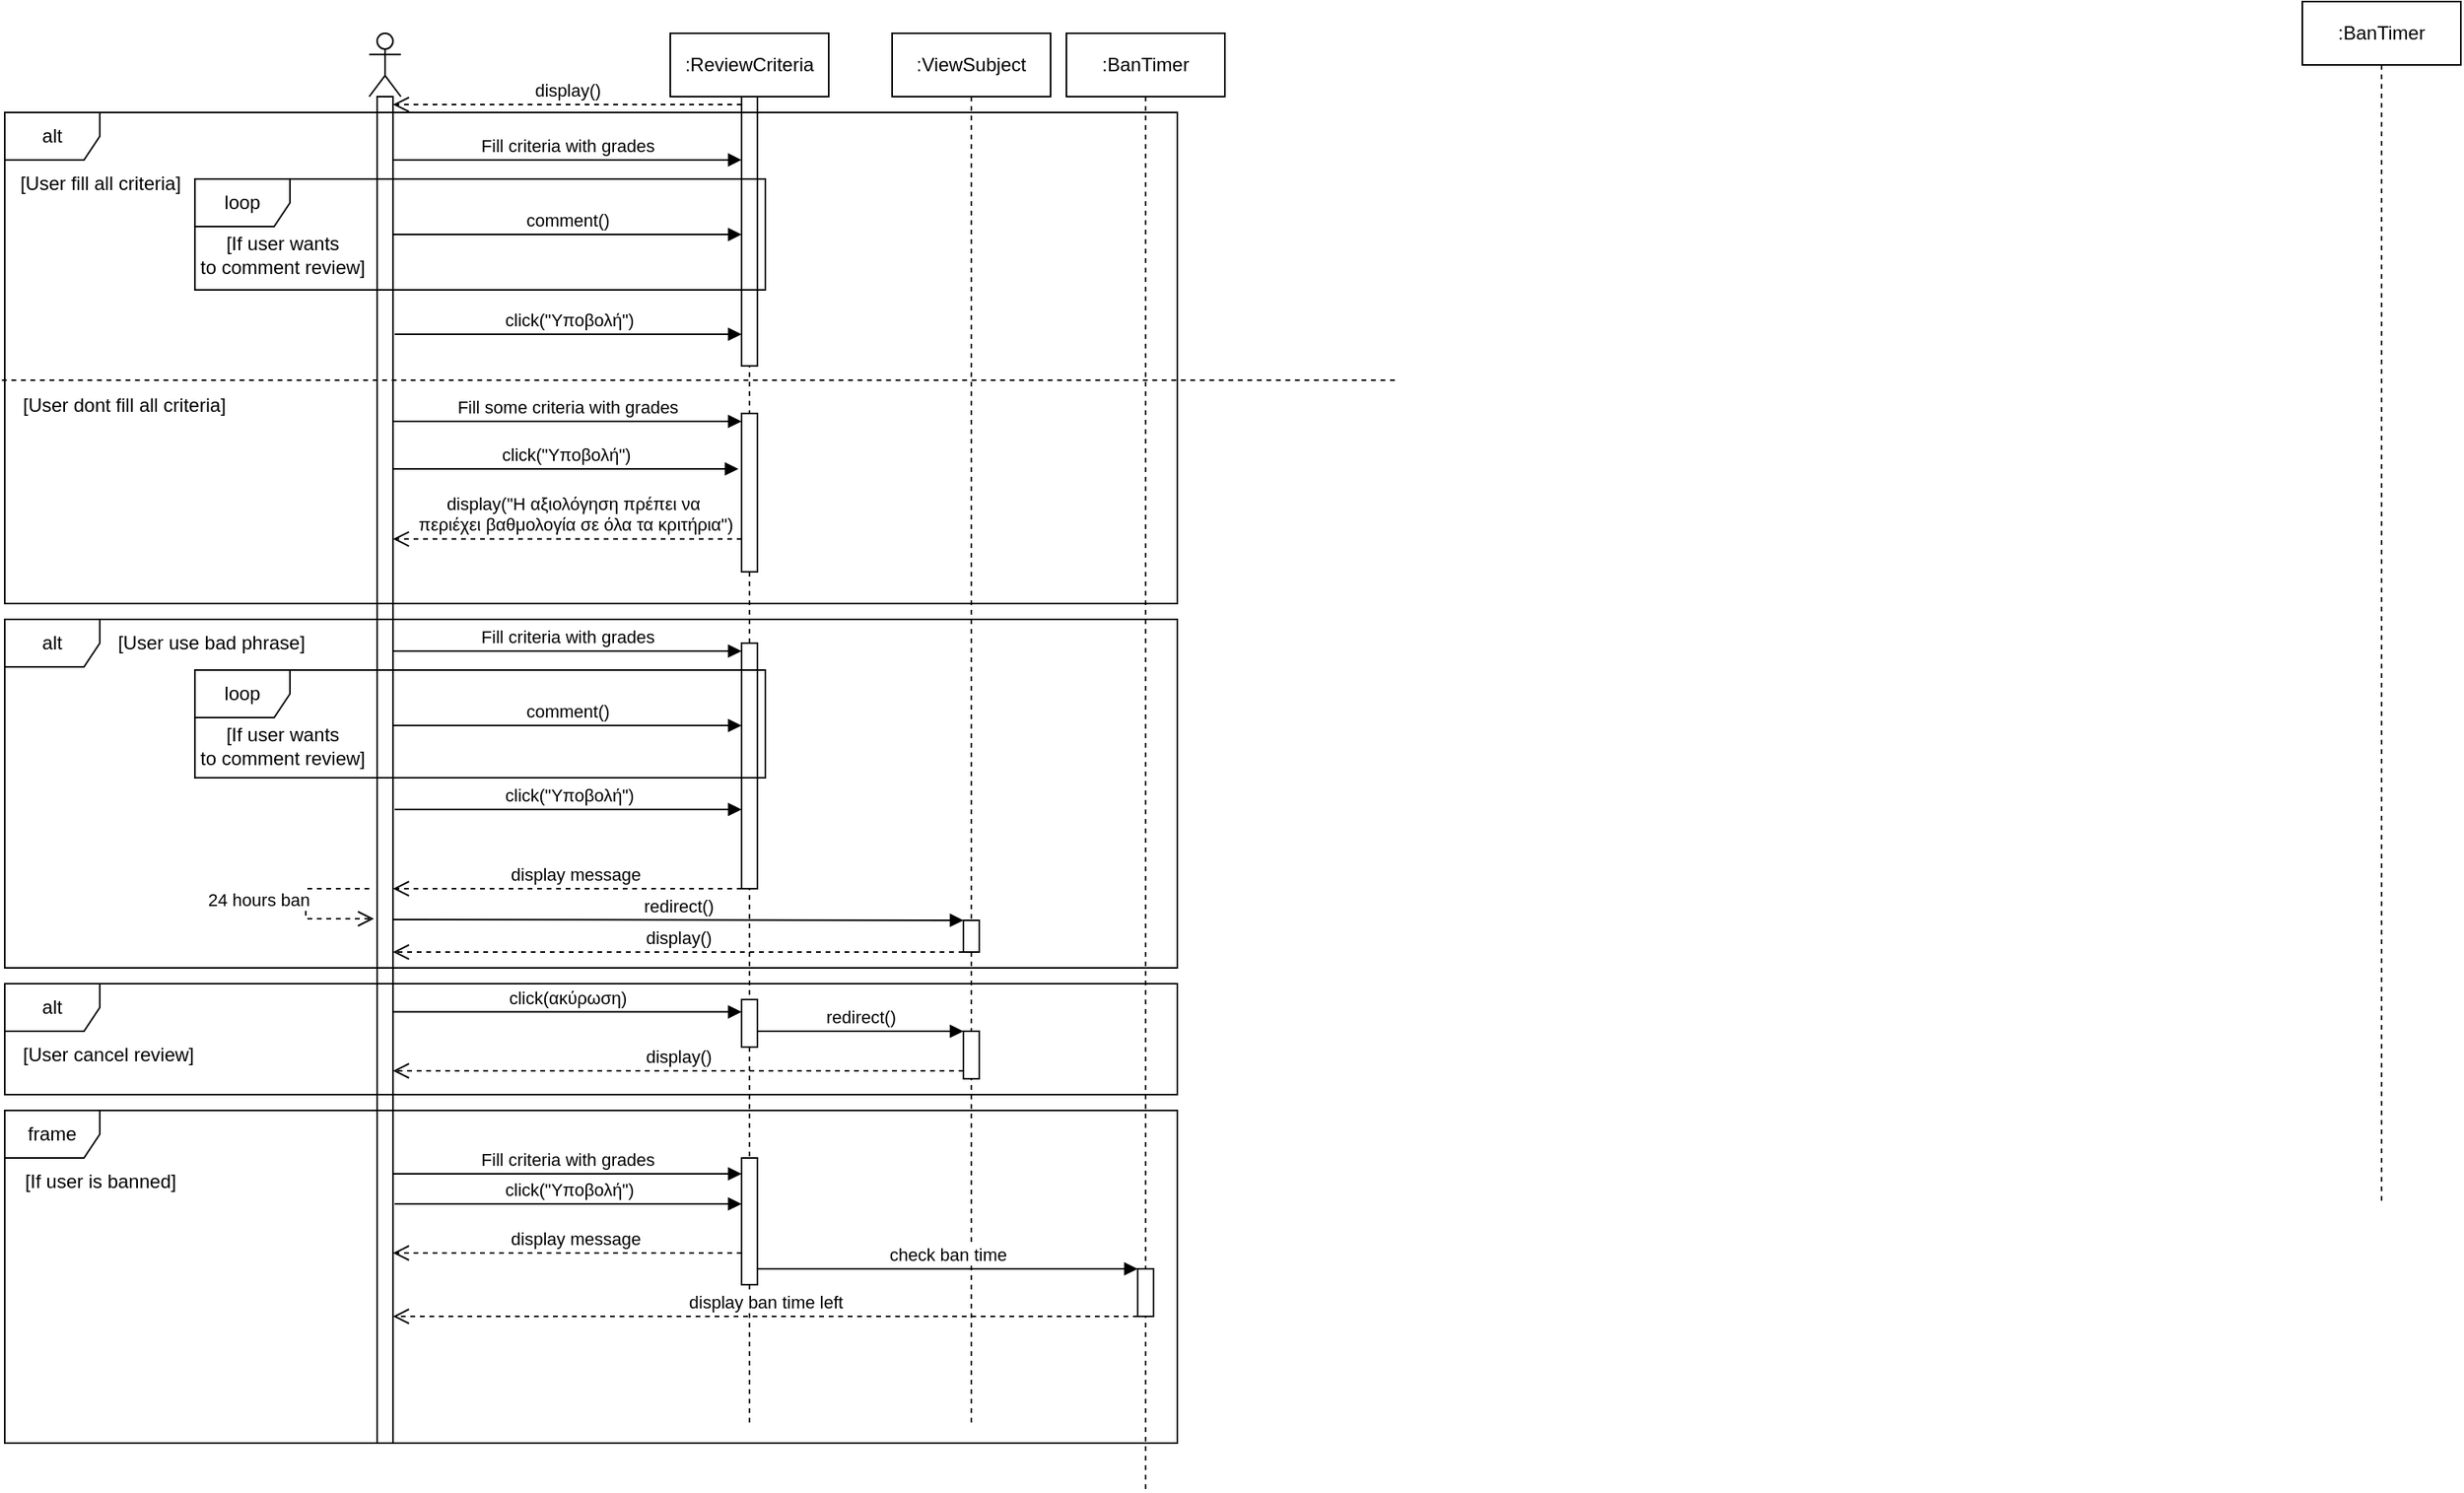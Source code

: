 <mxfile version="27.0.5">
  <diagram name="Σελίδα-1" id="O-57SSt9pnD7He-_IGeL">
    <mxGraphModel dx="1586" dy="1102" grid="1" gridSize="10" guides="1" tooltips="1" connect="1" arrows="1" fold="1" page="1" pageScale="1" pageWidth="827" pageHeight="1169" math="0" shadow="0" adaptiveColors="none">
      <root>
        <mxCell id="0" />
        <mxCell id="1" parent="0" />
        <mxCell id="s1mqWYItzY3ketY3jQhb-1" value="" style="shape=umlLifeline;perimeter=lifelinePerimeter;whiteSpace=wrap;html=1;container=1;dropTarget=0;collapsible=0;recursiveResize=0;outlineConnect=0;portConstraint=eastwest;newEdgeStyle={&quot;curved&quot;:0,&quot;rounded&quot;:0};participant=umlActor;" parent="1" vertex="1">
          <mxGeometry x="110" y="160" width="20" height="890" as="geometry" />
        </mxCell>
        <mxCell id="s1mqWYItzY3ketY3jQhb-5" value="" style="html=1;points=[[0,0,0,0,5],[0,1,0,0,-5],[1,0,0,0,5],[1,1,0,0,-5]];perimeter=orthogonalPerimeter;outlineConnect=0;targetShapes=umlLifeline;portConstraint=eastwest;newEdgeStyle={&quot;curved&quot;:0,&quot;rounded&quot;:0};" parent="s1mqWYItzY3ketY3jQhb-1" vertex="1">
          <mxGeometry x="5" y="40" width="10" height="850" as="geometry" />
        </mxCell>
        <mxCell id="s1mqWYItzY3ketY3jQhb-2" value=":ReviewCriteria" style="shape=umlLifeline;perimeter=lifelinePerimeter;whiteSpace=wrap;html=1;container=1;dropTarget=0;collapsible=0;recursiveResize=0;outlineConnect=0;portConstraint=eastwest;newEdgeStyle={&quot;curved&quot;:0,&quot;rounded&quot;:0};" parent="1" vertex="1">
          <mxGeometry x="300" y="160" width="100" height="880" as="geometry" />
        </mxCell>
        <mxCell id="s1mqWYItzY3ketY3jQhb-6" value="" style="html=1;points=[[0,0,0,0,5],[0,1,0,0,-5],[1,0,0,0,5],[1,1,0,0,-5]];perimeter=orthogonalPerimeter;outlineConnect=0;targetShapes=umlLifeline;portConstraint=eastwest;newEdgeStyle={&quot;curved&quot;:0,&quot;rounded&quot;:0};" parent="s1mqWYItzY3ketY3jQhb-2" vertex="1">
          <mxGeometry x="45" y="40" width="10" height="170" as="geometry" />
        </mxCell>
        <mxCell id="s1mqWYItzY3ketY3jQhb-8" value="loop" style="shape=umlFrame;whiteSpace=wrap;html=1;pointerEvents=0;" parent="s1mqWYItzY3ketY3jQhb-2" vertex="1">
          <mxGeometry x="-300" y="92" width="360" height="70" as="geometry" />
        </mxCell>
        <mxCell id="s1mqWYItzY3ketY3jQhb-33" value="" style="html=1;points=[[0,0,0,0,5],[0,1,0,0,-5],[1,0,0,0,5],[1,1,0,0,-5]];perimeter=orthogonalPerimeter;outlineConnect=0;targetShapes=umlLifeline;portConstraint=eastwest;newEdgeStyle={&quot;curved&quot;:0,&quot;rounded&quot;:0};" parent="s1mqWYItzY3ketY3jQhb-2" vertex="1">
          <mxGeometry x="45" y="385" width="10" height="155" as="geometry" />
        </mxCell>
        <mxCell id="AigPq1cH0oKoIdTONQSE-9" value="" style="html=1;points=[[0,0,0,0,5],[0,1,0,0,-5],[1,0,0,0,5],[1,1,0,0,-5]];perimeter=orthogonalPerimeter;outlineConnect=0;targetShapes=umlLifeline;portConstraint=eastwest;newEdgeStyle={&quot;curved&quot;:0,&quot;rounded&quot;:0};" parent="s1mqWYItzY3ketY3jQhb-2" vertex="1">
          <mxGeometry x="45" y="710" width="10" height="80" as="geometry" />
        </mxCell>
        <mxCell id="s1mqWYItzY3ketY3jQhb-12" value=":ViewSubject" style="shape=umlLifeline;perimeter=lifelinePerimeter;whiteSpace=wrap;html=1;container=1;dropTarget=0;collapsible=0;recursiveResize=0;outlineConnect=0;portConstraint=eastwest;newEdgeStyle={&quot;curved&quot;:0,&quot;rounded&quot;:0};" parent="1" vertex="1">
          <mxGeometry x="440" y="160" width="100" height="880" as="geometry" />
        </mxCell>
        <mxCell id="s1mqWYItzY3ketY3jQhb-15" value="alt" style="shape=umlFrame;whiteSpace=wrap;html=1;pointerEvents=0;" parent="1" vertex="1">
          <mxGeometry x="-120" y="210" width="740" height="310" as="geometry" />
        </mxCell>
        <mxCell id="s1mqWYItzY3ketY3jQhb-16" value="[User dont fill all criteria]" style="text;html=1;align=center;verticalAlign=middle;resizable=0;points=[];autosize=1;strokeColor=none;fillColor=none;" parent="1" vertex="1">
          <mxGeometry x="-120" y="380" width="150" height="30" as="geometry" />
        </mxCell>
        <mxCell id="s1mqWYItzY3ketY3jQhb-17" value="click(&quot;Υποβολή&quot;)" style="html=1;verticalAlign=bottom;endArrow=block;curved=0;rounded=0;exitX=1.1;exitY=0.201;exitDx=0;exitDy=0;exitPerimeter=0;" parent="1" target="s1mqWYItzY3ketY3jQhb-6" edge="1">
          <mxGeometry width="80" relative="1" as="geometry">
            <mxPoint x="126" y="350.0" as="sourcePoint" />
            <mxPoint x="285" y="350.0" as="targetPoint" />
          </mxGeometry>
        </mxCell>
        <mxCell id="s1mqWYItzY3ketY3jQhb-9" value="[If user wants&lt;div&gt;to comment review]&lt;/div&gt;" style="text;html=1;align=center;verticalAlign=middle;resizable=0;points=[];autosize=1;strokeColor=none;fillColor=none;" parent="1" vertex="1">
          <mxGeometry x="-10" y="280" width="130" height="40" as="geometry" />
        </mxCell>
        <mxCell id="s1mqWYItzY3ketY3jQhb-10" value="comment()" style="html=1;verticalAlign=bottom;endArrow=block;curved=0;rounded=0;entryX=0;entryY=0.512;entryDx=0;entryDy=0;entryPerimeter=0;" parent="1" source="s1mqWYItzY3ketY3jQhb-5" target="s1mqWYItzY3ketY3jQhb-6" edge="1">
          <mxGeometry width="80" relative="1" as="geometry">
            <mxPoint x="295" y="282" as="sourcePoint" />
            <mxPoint x="445" y="285" as="targetPoint" />
            <mxPoint as="offset" />
          </mxGeometry>
        </mxCell>
        <mxCell id="s1mqWYItzY3ketY3jQhb-19" value="" style="html=1;points=[[0,0,0,0,5],[0,1,0,0,-5],[1,0,0,0,5],[1,1,0,0,-5]];perimeter=orthogonalPerimeter;outlineConnect=0;targetShapes=umlLifeline;portConstraint=eastwest;newEdgeStyle={&quot;curved&quot;:0,&quot;rounded&quot;:0};" parent="1" vertex="1">
          <mxGeometry x="345" y="400" width="10" height="100" as="geometry" />
        </mxCell>
        <mxCell id="s1mqWYItzY3ketY3jQhb-20" value="[User fill all criteria]" style="text;html=1;align=center;verticalAlign=middle;resizable=0;points=[];autosize=1;strokeColor=none;fillColor=none;" parent="1" vertex="1">
          <mxGeometry x="-120" y="240" width="120" height="30" as="geometry" />
        </mxCell>
        <mxCell id="s1mqWYItzY3ketY3jQhb-21" value="" style="endArrow=none;dashed=1;html=1;rounded=0;exitX=-0.001;exitY=0.249;exitDx=0;exitDy=0;exitPerimeter=0;entryX=1.001;entryY=0.249;entryDx=0;entryDy=0;entryPerimeter=0;" parent="1" edge="1">
          <mxGeometry width="50" height="50" relative="1" as="geometry">
            <mxPoint x="-121.76" y="379.0" as="sourcePoint" />
            <mxPoint x="760.0" y="379.0" as="targetPoint" />
          </mxGeometry>
        </mxCell>
        <mxCell id="s1mqWYItzY3ketY3jQhb-22" value="Fill some criteria with grades" style="html=1;verticalAlign=bottom;endArrow=block;curved=0;rounded=0;entryX=0;entryY=0;entryDx=0;entryDy=5;entryPerimeter=0;" parent="1" target="s1mqWYItzY3ketY3jQhb-19" edge="1">
          <mxGeometry width="80" relative="1" as="geometry">
            <mxPoint x="125" y="405" as="sourcePoint" />
            <mxPoint x="220" y="430" as="targetPoint" />
            <mxPoint as="offset" />
          </mxGeometry>
        </mxCell>
        <mxCell id="s1mqWYItzY3ketY3jQhb-23" value="click(&quot;Υποβολή&quot;)" style="html=1;verticalAlign=bottom;endArrow=block;curved=0;rounded=0;entryX=-0.2;entryY=0.35;entryDx=0;entryDy=0;entryPerimeter=0;" parent="1" target="s1mqWYItzY3ketY3jQhb-19" edge="1">
          <mxGeometry width="80" relative="1" as="geometry">
            <mxPoint x="125" y="435" as="sourcePoint" />
            <mxPoint x="285" y="440.0" as="targetPoint" />
          </mxGeometry>
        </mxCell>
        <mxCell id="s1mqWYItzY3ketY3jQhb-24" value="display(&quot;Η αξιολόγηση πρέπει να&amp;nbsp;&lt;div&gt;περιέχει&amp;nbsp;&lt;span style=&quot;background-color: light-dark(#ffffff, var(--ge-dark-color, #121212)); color: light-dark(rgb(0, 0, 0), rgb(255, 255, 255));&quot;&gt;βαθμολογία σε όλα τα κριτήρια&quot;)&lt;/span&gt;&lt;/div&gt;" style="html=1;verticalAlign=bottom;endArrow=open;dashed=1;endSize=8;curved=0;rounded=0;entryX=1;entryY=0.396;entryDx=0;entryDy=0;entryPerimeter=0;" parent="1" source="s1mqWYItzY3ketY3jQhb-19" edge="1">
          <mxGeometry x="-0.045" relative="1" as="geometry">
            <mxPoint x="330" y="490.0" as="sourcePoint" />
            <mxPoint x="125" y="479.28" as="targetPoint" />
            <mxPoint as="offset" />
          </mxGeometry>
        </mxCell>
        <mxCell id="s1mqWYItzY3ketY3jQhb-7" value="Fill criteria with grades" style="html=1;verticalAlign=bottom;endArrow=block;curved=0;rounded=0;entryX=0;entryY=0.235;entryDx=0;entryDy=0;entryPerimeter=0;" parent="1" source="s1mqWYItzY3ketY3jQhb-5" target="s1mqWYItzY3ketY3jQhb-6" edge="1">
          <mxGeometry width="80" relative="1" as="geometry">
            <mxPoint x="170" y="240" as="sourcePoint" />
            <mxPoint x="327" y="240" as="targetPoint" />
          </mxGeometry>
        </mxCell>
        <mxCell id="s1mqWYItzY3ketY3jQhb-26" value="alt" style="shape=umlFrame;whiteSpace=wrap;html=1;pointerEvents=0;" parent="1" vertex="1">
          <mxGeometry x="-120" y="530" width="740" height="220" as="geometry" />
        </mxCell>
        <mxCell id="s1mqWYItzY3ketY3jQhb-27" value="[User use bad phrase]" style="text;html=1;align=center;verticalAlign=middle;resizable=0;points=[];autosize=1;strokeColor=none;fillColor=none;" parent="1" vertex="1">
          <mxGeometry x="-60" y="530" width="140" height="30" as="geometry" />
        </mxCell>
        <mxCell id="s1mqWYItzY3ketY3jQhb-28" value="loop" style="shape=umlFrame;whiteSpace=wrap;html=1;pointerEvents=0;" parent="1" vertex="1">
          <mxGeometry y="562" width="360" height="68" as="geometry" />
        </mxCell>
        <mxCell id="s1mqWYItzY3ketY3jQhb-29" value="click(&quot;Υποβολή&quot;)" style="html=1;verticalAlign=bottom;endArrow=block;curved=0;rounded=0;exitX=1.1;exitY=0.201;exitDx=0;exitDy=0;exitPerimeter=0;" parent="1" edge="1">
          <mxGeometry width="80" relative="1" as="geometry">
            <mxPoint x="126" y="650" as="sourcePoint" />
            <mxPoint x="345" y="650" as="targetPoint" />
          </mxGeometry>
        </mxCell>
        <mxCell id="s1mqWYItzY3ketY3jQhb-30" value="[If user wants&lt;div&gt;to comment review]&lt;/div&gt;" style="text;html=1;align=center;verticalAlign=middle;resizable=0;points=[];autosize=1;strokeColor=none;fillColor=none;" parent="1" vertex="1">
          <mxGeometry x="-10" y="590" width="130" height="40" as="geometry" />
        </mxCell>
        <mxCell id="s1mqWYItzY3ketY3jQhb-31" value="comment()" style="html=1;verticalAlign=bottom;endArrow=block;curved=0;rounded=0;entryX=0;entryY=0.512;entryDx=0;entryDy=0;entryPerimeter=0;" parent="1" edge="1">
          <mxGeometry width="80" relative="1" as="geometry">
            <mxPoint x="125" y="597" as="sourcePoint" />
            <mxPoint x="345" y="597" as="targetPoint" />
            <mxPoint as="offset" />
          </mxGeometry>
        </mxCell>
        <mxCell id="s1mqWYItzY3ketY3jQhb-32" value="Fill criteria with grades" style="html=1;verticalAlign=bottom;endArrow=block;curved=0;rounded=0;entryX=0;entryY=0.235;entryDx=0;entryDy=0;entryPerimeter=0;" parent="1" edge="1">
          <mxGeometry width="80" relative="1" as="geometry">
            <mxPoint x="125" y="550" as="sourcePoint" />
            <mxPoint x="345" y="550" as="targetPoint" />
          </mxGeometry>
        </mxCell>
        <mxCell id="s1mqWYItzY3ketY3jQhb-34" value="display message" style="html=1;verticalAlign=bottom;endArrow=open;dashed=1;endSize=8;curved=0;rounded=0;entryX=1;entryY=0.396;entryDx=0;entryDy=0;entryPerimeter=0;" parent="1" edge="1">
          <mxGeometry x="-0.045" relative="1" as="geometry">
            <mxPoint x="345" y="700" as="sourcePoint" />
            <mxPoint x="125" y="700" as="targetPoint" />
            <mxPoint as="offset" />
          </mxGeometry>
        </mxCell>
        <mxCell id="s1mqWYItzY3ketY3jQhb-35" value="24 hours ban" style="html=1;verticalAlign=bottom;endArrow=open;dashed=1;endSize=8;curved=0;rounded=0;" parent="1" edge="1">
          <mxGeometry x="0.09" y="-30" relative="1" as="geometry">
            <mxPoint x="110" y="700" as="sourcePoint" />
            <mxPoint x="113" y="719" as="targetPoint" />
            <Array as="points">
              <mxPoint x="70" y="700" />
              <mxPoint x="70" y="719" />
            </Array>
            <mxPoint as="offset" />
          </mxGeometry>
        </mxCell>
        <mxCell id="s1mqWYItzY3ketY3jQhb-36" value="" style="html=1;points=[[0,0,0,0,5],[0,1,0,0,-5],[1,0,0,0,5],[1,1,0,0,-5]];perimeter=orthogonalPerimeter;outlineConnect=0;targetShapes=umlLifeline;portConstraint=eastwest;newEdgeStyle={&quot;curved&quot;:0,&quot;rounded&quot;:0};" parent="1" vertex="1">
          <mxGeometry x="485" y="720" width="10" height="20" as="geometry" />
        </mxCell>
        <mxCell id="s1mqWYItzY3ketY3jQhb-39" value="redirect()" style="html=1;verticalAlign=bottom;endArrow=block;curved=0;rounded=0;" parent="1" edge="1">
          <mxGeometry width="80" relative="1" as="geometry">
            <mxPoint x="125" y="719.5" as="sourcePoint" />
            <mxPoint x="485" y="720" as="targetPoint" />
          </mxGeometry>
        </mxCell>
        <mxCell id="s1mqWYItzY3ketY3jQhb-40" value="display()" style="html=1;verticalAlign=bottom;endArrow=open;dashed=1;endSize=8;curved=0;rounded=0;exitX=0;exitY=1;exitDx=0;exitDy=0;exitPerimeter=0;" parent="1" source="s1mqWYItzY3ketY3jQhb-36" target="s1mqWYItzY3ketY3jQhb-5" edge="1">
          <mxGeometry relative="1" as="geometry">
            <mxPoint x="430" y="740" as="sourcePoint" />
            <mxPoint x="350" y="740" as="targetPoint" />
          </mxGeometry>
        </mxCell>
        <mxCell id="s1mqWYItzY3ketY3jQhb-41" value="alt" style="shape=umlFrame;whiteSpace=wrap;html=1;pointerEvents=0;" parent="1" vertex="1">
          <mxGeometry x="-120" y="760" width="740" height="70" as="geometry" />
        </mxCell>
        <mxCell id="s1mqWYItzY3ketY3jQhb-42" value="[User cancel review]" style="text;html=1;align=center;verticalAlign=middle;resizable=0;points=[];autosize=1;strokeColor=none;fillColor=none;" parent="1" vertex="1">
          <mxGeometry x="-120" y="790" width="130" height="30" as="geometry" />
        </mxCell>
        <mxCell id="s1mqWYItzY3ketY3jQhb-44" value="click(ακύρωση)" style="html=1;verticalAlign=bottom;endArrow=block;curved=0;rounded=0;entryX=0;entryY=0.26;entryDx=0;entryDy=0;entryPerimeter=0;" parent="1" source="s1mqWYItzY3ketY3jQhb-5" target="s1mqWYItzY3ketY3jQhb-45" edge="1">
          <mxGeometry width="80" relative="1" as="geometry">
            <mxPoint x="130" y="804.5" as="sourcePoint" />
            <mxPoint x="360" y="804.5" as="targetPoint" />
          </mxGeometry>
        </mxCell>
        <mxCell id="s1mqWYItzY3ketY3jQhb-45" value="" style="html=1;points=[[0,0,0,0,5],[0,1,0,0,-5],[1,0,0,0,5],[1,1,0,0,-5]];perimeter=orthogonalPerimeter;outlineConnect=0;targetShapes=umlLifeline;portConstraint=eastwest;newEdgeStyle={&quot;curved&quot;:0,&quot;rounded&quot;:0};" parent="1" vertex="1">
          <mxGeometry x="345" y="770" width="10" height="30" as="geometry" />
        </mxCell>
        <mxCell id="s1mqWYItzY3ketY3jQhb-46" value="display()" style="html=1;verticalAlign=bottom;endArrow=open;dashed=1;endSize=8;curved=0;rounded=0;exitX=0;exitY=0;exitDx=0;exitDy=5;exitPerimeter=0;entryX=1;entryY=0;entryDx=0;entryDy=5;entryPerimeter=0;" parent="1" source="s1mqWYItzY3ketY3jQhb-6" target="s1mqWYItzY3ketY3jQhb-5" edge="1">
          <mxGeometry relative="1" as="geometry">
            <mxPoint x="250" y="200" as="sourcePoint" />
            <mxPoint x="170" y="200" as="targetPoint" />
          </mxGeometry>
        </mxCell>
        <mxCell id="s1mqWYItzY3ketY3jQhb-48" value="" style="html=1;points=[[0,0,0,0,5],[0,1,0,0,-5],[1,0,0,0,5],[1,1,0,0,-5]];perimeter=orthogonalPerimeter;outlineConnect=0;targetShapes=umlLifeline;portConstraint=eastwest;newEdgeStyle={&quot;curved&quot;:0,&quot;rounded&quot;:0};" parent="1" vertex="1">
          <mxGeometry x="485" y="790" width="10" height="30" as="geometry" />
        </mxCell>
        <mxCell id="s1mqWYItzY3ketY3jQhb-49" value="redirect()" style="html=1;verticalAlign=bottom;endArrow=block;curved=0;rounded=0;" parent="1" source="s1mqWYItzY3ketY3jQhb-45" edge="1">
          <mxGeometry width="80" relative="1" as="geometry">
            <mxPoint x="405" y="790" as="sourcePoint" />
            <mxPoint x="485" y="790" as="targetPoint" />
          </mxGeometry>
        </mxCell>
        <mxCell id="s1mqWYItzY3ketY3jQhb-50" value="display()" style="html=1;verticalAlign=bottom;endArrow=open;dashed=1;endSize=8;curved=0;rounded=0;exitX=0;exitY=1;exitDx=0;exitDy=-5;exitPerimeter=0;" parent="1" source="s1mqWYItzY3ketY3jQhb-48" target="s1mqWYItzY3ketY3jQhb-5" edge="1">
          <mxGeometry relative="1" as="geometry">
            <mxPoint x="460" y="819" as="sourcePoint" />
            <mxPoint x="380" y="819" as="targetPoint" />
          </mxGeometry>
        </mxCell>
        <mxCell id="AigPq1cH0oKoIdTONQSE-4" value="[If user is banned]" style="text;html=1;align=center;verticalAlign=middle;resizable=0;points=[];autosize=1;strokeColor=none;fillColor=none;" parent="1" vertex="1">
          <mxGeometry x="-120" y="870" width="120" height="30" as="geometry" />
        </mxCell>
        <mxCell id="AigPq1cH0oKoIdTONQSE-10" value=":BanTimer" style="shape=umlLifeline;perimeter=lifelinePerimeter;whiteSpace=wrap;html=1;container=1;dropTarget=0;collapsible=0;recursiveResize=0;outlineConnect=0;portConstraint=eastwest;newEdgeStyle={&quot;curved&quot;:0,&quot;rounded&quot;:0};" parent="1" vertex="1">
          <mxGeometry x="1330" y="140" width="100" height="760" as="geometry" />
        </mxCell>
        <mxCell id="AigPq1cH0oKoIdTONQSE-12" value="check ban time" style="html=1;verticalAlign=bottom;endArrow=block;curved=0;rounded=0;" parent="1" source="AigPq1cH0oKoIdTONQSE-9" target="AigPq1cH0oKoIdTONQSE-11" edge="1">
          <mxGeometry width="80" relative="1" as="geometry">
            <mxPoint x="331" y="950" as="sourcePoint" />
            <mxPoint x="411" y="950" as="targetPoint" />
          </mxGeometry>
        </mxCell>
        <mxCell id="AigPq1cH0oKoIdTONQSE-13" value="display ban time left" style="html=1;verticalAlign=bottom;endArrow=open;dashed=1;endSize=8;curved=0;rounded=0;" parent="1" source="AigPq1cH0oKoIdTONQSE-11" edge="1">
          <mxGeometry relative="1" as="geometry">
            <mxPoint x="540" y="970" as="sourcePoint" />
            <mxPoint x="125" y="970" as="targetPoint" />
          </mxGeometry>
        </mxCell>
        <mxCell id="AigPq1cH0oKoIdTONQSE-14" value="frame" style="shape=umlFrame;whiteSpace=wrap;html=1;pointerEvents=0;" parent="1" vertex="1">
          <mxGeometry x="-120" y="840" width="740" height="210" as="geometry" />
        </mxCell>
        <mxCell id="AigPq1cH0oKoIdTONQSE-15" value="click(&quot;Υποβολή&quot;)" style="html=1;verticalAlign=bottom;endArrow=block;curved=0;rounded=0;exitX=1.1;exitY=0.201;exitDx=0;exitDy=0;exitPerimeter=0;" parent="1" edge="1">
          <mxGeometry width="80" relative="1" as="geometry">
            <mxPoint x="126" y="899" as="sourcePoint" />
            <mxPoint x="345" y="899" as="targetPoint" />
          </mxGeometry>
        </mxCell>
        <mxCell id="AigPq1cH0oKoIdTONQSE-16" value="Fill criteria with grades" style="html=1;verticalAlign=bottom;endArrow=block;curved=0;rounded=0;entryX=0;entryY=0.235;entryDx=0;entryDy=0;entryPerimeter=0;" parent="1" edge="1">
          <mxGeometry width="80" relative="1" as="geometry">
            <mxPoint x="125" y="880" as="sourcePoint" />
            <mxPoint x="345" y="880" as="targetPoint" />
          </mxGeometry>
        </mxCell>
        <mxCell id="AigPq1cH0oKoIdTONQSE-17" value="display message" style="html=1;verticalAlign=bottom;endArrow=open;dashed=1;endSize=8;curved=0;rounded=0;entryX=1;entryY=0.396;entryDx=0;entryDy=0;entryPerimeter=0;" parent="1" edge="1">
          <mxGeometry x="-0.045" relative="1" as="geometry">
            <mxPoint x="345" y="930" as="sourcePoint" />
            <mxPoint x="125" y="930" as="targetPoint" />
            <mxPoint as="offset" />
          </mxGeometry>
        </mxCell>
        <mxCell id="AeMh7L7NLlHwI84fFtWY-1" value=":BanTimer" style="shape=umlLifeline;perimeter=lifelinePerimeter;whiteSpace=wrap;html=1;container=1;dropTarget=0;collapsible=0;recursiveResize=0;outlineConnect=0;portConstraint=eastwest;newEdgeStyle={&quot;curved&quot;:0,&quot;rounded&quot;:0};" vertex="1" parent="1">
          <mxGeometry x="550" y="160" width="100" height="920" as="geometry" />
        </mxCell>
        <mxCell id="AigPq1cH0oKoIdTONQSE-11" value="" style="html=1;points=[[0,0,0,0,5],[0,1,0,0,-5],[1,0,0,0,5],[1,1,0,0,-5]];perimeter=orthogonalPerimeter;outlineConnect=0;targetShapes=umlLifeline;portConstraint=eastwest;newEdgeStyle={&quot;curved&quot;:0,&quot;rounded&quot;:0};" parent="AeMh7L7NLlHwI84fFtWY-1" vertex="1">
          <mxGeometry x="45" y="780" width="10" height="30" as="geometry" />
        </mxCell>
      </root>
    </mxGraphModel>
  </diagram>
</mxfile>

